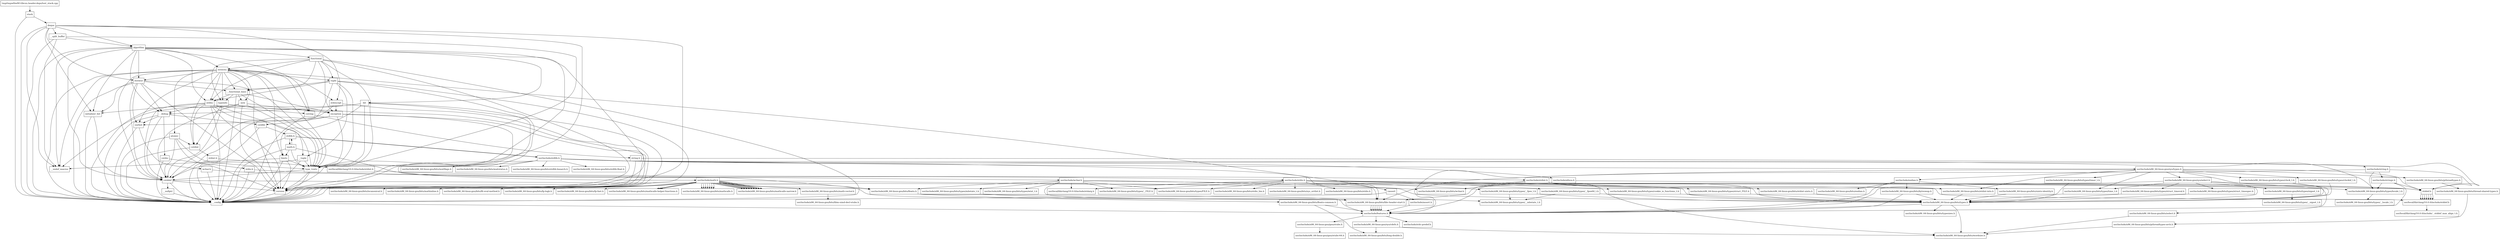 digraph "dependencies" {
  header_1 [ shape="box", label="stack"];
  header_0 [ shape="box", label="tmp/tmpw8iwRO.libcxx.header.deps/test_stack.cpp"];
  header_2 [ shape="box", label="__config"];
  header_3 [ shape="box", label="usr/include/features.h"];
  header_4 [ shape="box", label="usr/include/stdc-predef.h"];
  header_5 [ shape="box", label="usr/include/x86_64-linux-gnu/sys/cdefs.h"];
  header_6 [ shape="box", label="usr/include/x86_64-linux-gnu/bits/wordsize.h"];
  header_7 [ shape="box", label="usr/include/x86_64-linux-gnu/bits/long-double.h"];
  header_8 [ shape="box", label="usr/include/x86_64-linux-gnu/gnu/stubs.h"];
  header_9 [ shape="box", label="usr/include/x86_64-linux-gnu/gnu/stubs-64.h"];
  header_11 [ shape="box", label="deque"];
  header_12 [ shape="box", label="__split_buffer"];
  header_13 [ shape="box", label="type_traits"];
  header_14 [ shape="box", label="cstddef"];
  header_15 [ shape="box", label="version"];
  header_16 [ shape="box", label="usr/local/lib/clang/10.0.0/include/stddef.h"];
  header_17 [ shape="box", label="usr/local/lib/clang/10.0.0/include/__stddef_max_align_t.h"];
  header_18 [ shape="box", label="__nullptr"];
  header_19 [ shape="box", label="algorithm"];
  header_20 [ shape="box", label="initializer_list"];
  header_21 [ shape="box", label="cstring"];
  header_22 [ shape="box", label="string.h"];
  header_23 [ shape="box", label="usr/include/string.h"];
  header_24 [ shape="box", label="usr/include/x86_64-linux-gnu/bits/libc-header-start.h"];
  header_25 [ shape="box", label="stddef.h"];
  header_26 [ shape="box", label="usr/include/x86_64-linux-gnu/bits/types/locale_t.h"];
  header_27 [ shape="box", label="usr/include/x86_64-linux-gnu/bits/types/__locale_t.h"];
  header_28 [ shape="box", label="usr/include/strings.h"];
  header_29 [ shape="box", label="utility"];
  header_30 [ shape="box", label="__tuple"];
  header_31 [ shape="box", label="cstdint"];
  header_32 [ shape="box", label="stdint.h"];
  header_33 [ shape="box", label="usr/local/lib/clang/10.0.0/include/stdint.h"];
  header_34 [ shape="box", label="usr/include/stdint.h"];
  header_35 [ shape="box", label="usr/include/x86_64-linux-gnu/bits/types.h"];
  header_36 [ shape="box", label="usr/include/x86_64-linux-gnu/bits/typesizes.h"];
  header_37 [ shape="box", label="usr/include/x86_64-linux-gnu/bits/wchar.h"];
  header_38 [ shape="box", label="usr/include/x86_64-linux-gnu/bits/stdint-intn.h"];
  header_39 [ shape="box", label="usr/include/x86_64-linux-gnu/bits/stdint-uintn.h"];
  header_40 [ shape="box", label="__debug"];
  header_41 [ shape="box", label="iosfwd"];
  header_42 [ shape="box", label="wchar.h"];
  header_43 [ shape="box", label="usr/include/wchar.h"];
  header_44 [ shape="box", label="usr/include/x86_64-linux-gnu/bits/floatn.h"];
  header_45 [ shape="box", label="usr/include/x86_64-linux-gnu/bits/floatn-common.h"];
  header_46 [ shape="box", label="usr/local/lib/clang/10.0.0/include/stdarg.h"];
  header_47 [ shape="box", label="usr/include/x86_64-linux-gnu/bits/types/wint_t.h"];
  header_48 [ shape="box", label="usr/include/x86_64-linux-gnu/bits/types/mbstate_t.h"];
  header_49 [ shape="box", label="usr/include/x86_64-linux-gnu/bits/types/__mbstate_t.h"];
  header_50 [ shape="box", label="usr/include/x86_64-linux-gnu/bits/types/__FILE.h"];
  header_51 [ shape="box", label="usr/include/x86_64-linux-gnu/bits/types/FILE.h"];
  header_52 [ shape="box", label="cstdlib"];
  header_53 [ shape="box", label="stdlib.h"];
  header_54 [ shape="box", label="usr/include/stdlib.h"];
  header_55 [ shape="box", label="usr/include/x86_64-linux-gnu/bits/waitflags.h"];
  header_56 [ shape="box", label="usr/include/x86_64-linux-gnu/bits/waitstatus.h"];
  header_57 [ shape="box", label="usr/include/x86_64-linux-gnu/sys/types.h"];
  header_58 [ shape="box", label="usr/include/x86_64-linux-gnu/bits/types/clock_t.h"];
  header_59 [ shape="box", label="usr/include/x86_64-linux-gnu/bits/types/clockid_t.h"];
  header_60 [ shape="box", label="usr/include/x86_64-linux-gnu/bits/types/time_t.h"];
  header_61 [ shape="box", label="usr/include/x86_64-linux-gnu/bits/types/timer_t.h"];
  header_62 [ shape="box", label="usr/include/endian.h"];
  header_63 [ shape="box", label="usr/include/x86_64-linux-gnu/bits/endian.h"];
  header_64 [ shape="box", label="usr/include/x86_64-linux-gnu/bits/byteswap.h"];
  header_65 [ shape="box", label="usr/include/x86_64-linux-gnu/bits/uintn-identity.h"];
  header_66 [ shape="box", label="usr/include/x86_64-linux-gnu/sys/select.h"];
  header_67 [ shape="box", label="usr/include/x86_64-linux-gnu/bits/select.h"];
  header_68 [ shape="box", label="usr/include/x86_64-linux-gnu/bits/types/sigset_t.h"];
  header_69 [ shape="box", label="usr/include/x86_64-linux-gnu/bits/types/__sigset_t.h"];
  header_70 [ shape="box", label="usr/include/x86_64-linux-gnu/bits/types/struct_timeval.h"];
  header_71 [ shape="box", label="usr/include/x86_64-linux-gnu/bits/types/struct_timespec.h"];
  header_72 [ shape="box", label="usr/include/x86_64-linux-gnu/bits/pthreadtypes.h"];
  header_73 [ shape="box", label="usr/include/x86_64-linux-gnu/bits/thread-shared-types.h"];
  header_74 [ shape="box", label="usr/include/x86_64-linux-gnu/bits/pthreadtypes-arch.h"];
  header_75 [ shape="box", label="usr/include/alloca.h"];
  header_76 [ shape="box", label="usr/include/x86_64-linux-gnu/bits/stdlib-bsearch.h"];
  header_77 [ shape="box", label="usr/include/x86_64-linux-gnu/bits/stdlib-float.h"];
  header_78 [ shape="box", label="math.h"];
  header_79 [ shape="box", label="usr/include/math.h"];
  header_80 [ shape="box", label="usr/include/x86_64-linux-gnu/bits/math-vector.h"];
  header_81 [ shape="box", label="usr/include/x86_64-linux-gnu/bits/libm-simd-decl-stubs.h"];
  header_82 [ shape="box", label="usr/include/x86_64-linux-gnu/bits/flt-eval-method.h"];
  header_83 [ shape="box", label="usr/include/x86_64-linux-gnu/bits/fp-logb.h"];
  header_84 [ shape="box", label="usr/include/x86_64-linux-gnu/bits/fp-fast.h"];
  header_85 [ shape="box", label="usr/include/x86_64-linux-gnu/bits/mathcalls-helper-functions.h"];
  header_86 [ shape="box", label="usr/include/x86_64-linux-gnu/bits/mathcalls.h"];
  header_87 [ shape="box", label="usr/include/x86_64-linux-gnu/bits/mathcalls-narrow.h"];
  header_88 [ shape="box", label="usr/include/x86_64-linux-gnu/bits/iscanonical.h"];
  header_89 [ shape="box", label="usr/include/x86_64-linux-gnu/bits/mathinline.h"];
  header_90 [ shape="box", label="limits"];
  header_91 [ shape="box", label="__undef_macros"];
  header_92 [ shape="box", label="cstdio"];
  header_93 [ shape="box", label="stdio.h"];
  header_94 [ shape="box", label="usr/include/stdio.h"];
  header_95 [ shape="box", label="usr/include/x86_64-linux-gnu/bits/types/__fpos_t.h"];
  header_96 [ shape="box", label="usr/include/x86_64-linux-gnu/bits/types/__fpos64_t.h"];
  header_97 [ shape="box", label="usr/include/x86_64-linux-gnu/bits/types/struct_FILE.h"];
  header_98 [ shape="box", label="usr/include/x86_64-linux-gnu/bits/types/cookie_io_functions_t.h"];
  header_99 [ shape="box", label="usr/include/x86_64-linux-gnu/bits/stdio_lim.h"];
  header_100 [ shape="box", label="usr/include/x86_64-linux-gnu/bits/sys_errlist.h"];
  header_101 [ shape="box", label="usr/include/x86_64-linux-gnu/bits/stdio.h"];
  header_102 [ shape="box", label="memory"];
  header_103 [ shape="box", label="typeinfo"];
  header_104 [ shape="box", label="exception"];
  header_105 [ shape="box", label="new"];
  header_106 [ shape="box", label="iterator"];
  header_107 [ shape="box", label="__functional_base"];
  header_108 [ shape="box", label="tuple"];
  header_109 [ shape="box", label="stdexcept"];
  header_110 [ shape="box", label="cassert"];
  header_111 [ shape="box", label="usr/include/assert.h"];
  header_112 [ shape="box", label="atomic"];
  header_113 [ shape="box", label="functional"];
  header_114 [ shape="box", label="bit"];
  header_112 -> header_2;
  header_112 -> header_14;
  header_112 -> header_31;
  header_112 -> header_13;
  header_112 -> header_15;
  header_25 -> header_16;
  header_25 -> header_16;
  header_25 -> header_16;
  header_25 -> header_16;
  header_25 -> header_16;
  header_25 -> header_16;
  header_25 -> header_16;
  header_102 -> header_2;
  header_102 -> header_13;
  header_102 -> header_103;
  header_102 -> header_14;
  header_102 -> header_31;
  header_102 -> header_105;
  header_102 -> header_29;
  header_102 -> header_90;
  header_102 -> header_106;
  header_102 -> header_107;
  header_102 -> header_41;
  header_102 -> header_108;
  header_102 -> header_109;
  header_102 -> header_21;
  header_102 -> header_110;
  header_102 -> header_112;
  header_102 -> header_15;
  header_102 -> header_91;
  header_16 -> header_17;
  header_72 -> header_73;
  header_12 -> header_2;
  header_12 -> header_13;
  header_12 -> header_19;
  header_12 -> header_91;
  header_2 -> header_3;
  header_58 -> header_35;
  header_3 -> header_4;
  header_3 -> header_5;
  header_3 -> header_8;
  header_80 -> header_81;
  header_34 -> header_24;
  header_34 -> header_35;
  header_34 -> header_37;
  header_34 -> header_6;
  header_34 -> header_38;
  header_34 -> header_39;
  header_114 -> header_2;
  header_114 -> header_90;
  header_114 -> header_13;
  header_114 -> header_15;
  header_114 -> header_40;
  header_114 -> header_91;
  header_32 -> header_2;
  header_32 -> header_33;
  header_11 -> header_2;
  header_11 -> header_12;
  header_11 -> header_13;
  header_11 -> header_20;
  header_11 -> header_106;
  header_11 -> header_19;
  header_11 -> header_109;
  header_11 -> header_15;
  header_11 -> header_91;
  header_30 -> header_2;
  header_30 -> header_14;
  header_30 -> header_13;
  header_61 -> header_35;
  header_44 -> header_3;
  header_44 -> header_45;
  header_57 -> header_3;
  header_57 -> header_35;
  header_57 -> header_58;
  header_57 -> header_59;
  header_57 -> header_60;
  header_57 -> header_61;
  header_57 -> header_25;
  header_57 -> header_38;
  header_57 -> header_62;
  header_57 -> header_66;
  header_57 -> header_72;
  header_31 -> header_2;
  header_31 -> header_32;
  header_90 -> header_2;
  header_90 -> header_13;
  header_90 -> header_91;
  header_90 -> header_15;
  header_53 -> header_2;
  header_53 -> header_54;
  header_53 -> header_78;
  header_53 -> header_54;
  header_68 -> header_69;
  header_64 -> header_3;
  header_64 -> header_35;
  header_0 -> header_1;
  header_97 -> header_35;
  header_24 -> header_3;
  header_24 -> header_3;
  header_24 -> header_3;
  header_24 -> header_3;
  header_24 -> header_3;
  header_24 -> header_3;
  header_71 -> header_35;
  header_15 -> header_2;
  header_8 -> header_9;
  header_5 -> header_6;
  header_5 -> header_7;
  header_38 -> header_35;
  header_19 -> header_2;
  header_19 -> header_20;
  header_19 -> header_13;
  header_19 -> header_21;
  header_19 -> header_29;
  header_19 -> header_102;
  header_19 -> header_113;
  header_19 -> header_106;
  header_19 -> header_14;
  header_19 -> header_114;
  header_19 -> header_15;
  header_19 -> header_40;
  header_19 -> header_91;
  header_40 -> header_2;
  header_40 -> header_41;
  header_40 -> header_52;
  header_40 -> header_92;
  header_40 -> header_14;
  header_1 -> header_2;
  header_1 -> header_11;
  header_23 -> header_24;
  header_23 -> header_25;
  header_23 -> header_26;
  header_23 -> header_28;
  header_60 -> header_35;
  header_22 -> header_2;
  header_22 -> header_23;
  header_13 -> header_2;
  header_13 -> header_14;
  header_13 -> header_15;
  header_42 -> header_2;
  header_42 -> header_43;
  header_28 -> header_3;
  header_28 -> header_25;
  header_28 -> header_26;
  header_35 -> header_3;
  header_35 -> header_6;
  header_35 -> header_36;
  header_54 -> header_24;
  header_54 -> header_25;
  header_54 -> header_55;
  header_54 -> header_56;
  header_54 -> header_44;
  header_54 -> header_26;
  header_54 -> header_57;
  header_54 -> header_75;
  header_54 -> header_76;
  header_54 -> header_77;
  header_62 -> header_3;
  header_62 -> header_63;
  header_62 -> header_64;
  header_62 -> header_65;
  header_65 -> header_35;
  header_98 -> header_35;
  header_103 -> header_2;
  header_103 -> header_104;
  header_103 -> header_14;
  header_103 -> header_31;
  header_94 -> header_24;
  header_94 -> header_25;
  header_94 -> header_46;
  header_94 -> header_35;
  header_94 -> header_95;
  header_94 -> header_96;
  header_94 -> header_50;
  header_94 -> header_51;
  header_94 -> header_97;
  header_94 -> header_98;
  header_94 -> header_99;
  header_94 -> header_100;
  header_94 -> header_101;
  header_92 -> header_2;
  header_92 -> header_93;
  header_95 -> header_35;
  header_95 -> header_49;
  header_105 -> header_2;
  header_105 -> header_104;
  header_105 -> header_13;
  header_105 -> header_14;
  header_105 -> header_15;
  header_20 -> header_2;
  header_20 -> header_14;
  header_41 -> header_2;
  header_41 -> header_42;
  header_75 -> header_3;
  header_75 -> header_25;
  header_96 -> header_35;
  header_96 -> header_49;
  header_33 -> header_34;
  header_52 -> header_2;
  header_52 -> header_53;
  header_74 -> header_6;
  header_93 -> header_2;
  header_93 -> header_94;
  header_48 -> header_49;
  header_26 -> header_27;
  header_104 -> header_2;
  header_104 -> header_14;
  header_104 -> header_52;
  header_104 -> header_13;
  header_104 -> header_15;
  header_108 -> header_2;
  header_108 -> header_30;
  header_108 -> header_14;
  header_108 -> header_13;
  header_108 -> header_107;
  header_108 -> header_29;
  header_108 -> header_15;
  header_113 -> header_2;
  header_113 -> header_13;
  header_113 -> header_103;
  header_113 -> header_104;
  header_113 -> header_102;
  header_113 -> header_108;
  header_113 -> header_29;
  header_113 -> header_15;
  header_113 -> header_107;
  header_109 -> header_2;
  header_109 -> header_104;
  header_109 -> header_41;
  header_111 -> header_3;
  header_67 -> header_6;
  header_106 -> header_2;
  header_106 -> header_41;
  header_106 -> header_107;
  header_106 -> header_13;
  header_106 -> header_14;
  header_106 -> header_20;
  header_106 -> header_15;
  header_106 -> header_40;
  header_107 -> header_2;
  header_107 -> header_13;
  header_107 -> header_103;
  header_107 -> header_104;
  header_107 -> header_105;
  header_107 -> header_29;
  header_43 -> header_24;
  header_43 -> header_44;
  header_43 -> header_25;
  header_43 -> header_46;
  header_43 -> header_37;
  header_43 -> header_47;
  header_43 -> header_48;
  header_43 -> header_50;
  header_43 -> header_51;
  header_43 -> header_26;
  header_45 -> header_3;
  header_45 -> header_7;
  header_21 -> header_2;
  header_21 -> header_22;
  header_18 -> header_2;
  header_73 -> header_74;
  header_39 -> header_35;
  header_59 -> header_35;
  header_78 -> header_2;
  header_78 -> header_53;
  header_78 -> header_79;
  header_78 -> header_13;
  header_78 -> header_90;
  header_66 -> header_3;
  header_66 -> header_35;
  header_66 -> header_67;
  header_66 -> header_68;
  header_66 -> header_60;
  header_66 -> header_70;
  header_66 -> header_71;
  header_79 -> header_24;
  header_79 -> header_35;
  header_79 -> header_80;
  header_79 -> header_44;
  header_79 -> header_82;
  header_79 -> header_83;
  header_79 -> header_84;
  header_79 -> header_85;
  header_79 -> header_86;
  header_79 -> header_85;
  header_79 -> header_86;
  header_79 -> header_85;
  header_79 -> header_86;
  header_79 -> header_86;
  header_79 -> header_86;
  header_79 -> header_86;
  header_79 -> header_86;
  header_79 -> header_87;
  header_79 -> header_87;
  header_79 -> header_87;
  header_79 -> header_87;
  header_79 -> header_87;
  header_79 -> header_87;
  header_79 -> header_87;
  header_79 -> header_87;
  header_79 -> header_87;
  header_79 -> header_88;
  header_79 -> header_89;
  header_110 -> header_2;
  header_110 -> header_111;
  header_70 -> header_35;
  header_29 -> header_2;
  header_29 -> header_30;
  header_29 -> header_13;
  header_29 -> header_20;
  header_29 -> header_14;
  header_29 -> header_21;
  header_29 -> header_31;
  header_29 -> header_15;
  header_29 -> header_40;
  header_14 -> header_2;
  header_14 -> header_15;
  header_14 -> header_16;
  header_14 -> header_18;
}
